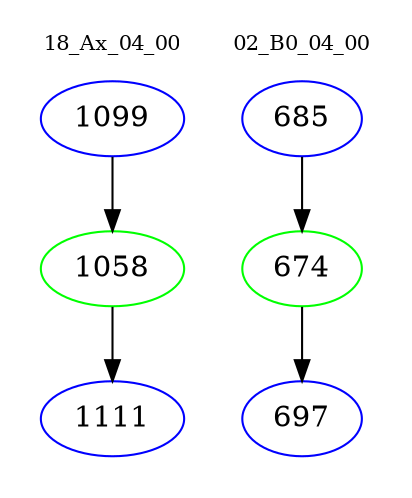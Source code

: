 digraph{
subgraph cluster_0 {
color = white
label = "18_Ax_04_00";
fontsize=10;
T0_1099 [label="1099", color="blue"]
T0_1099 -> T0_1058 [color="black"]
T0_1058 [label="1058", color="green"]
T0_1058 -> T0_1111 [color="black"]
T0_1111 [label="1111", color="blue"]
}
subgraph cluster_1 {
color = white
label = "02_B0_04_00";
fontsize=10;
T1_685 [label="685", color="blue"]
T1_685 -> T1_674 [color="black"]
T1_674 [label="674", color="green"]
T1_674 -> T1_697 [color="black"]
T1_697 [label="697", color="blue"]
}
}

